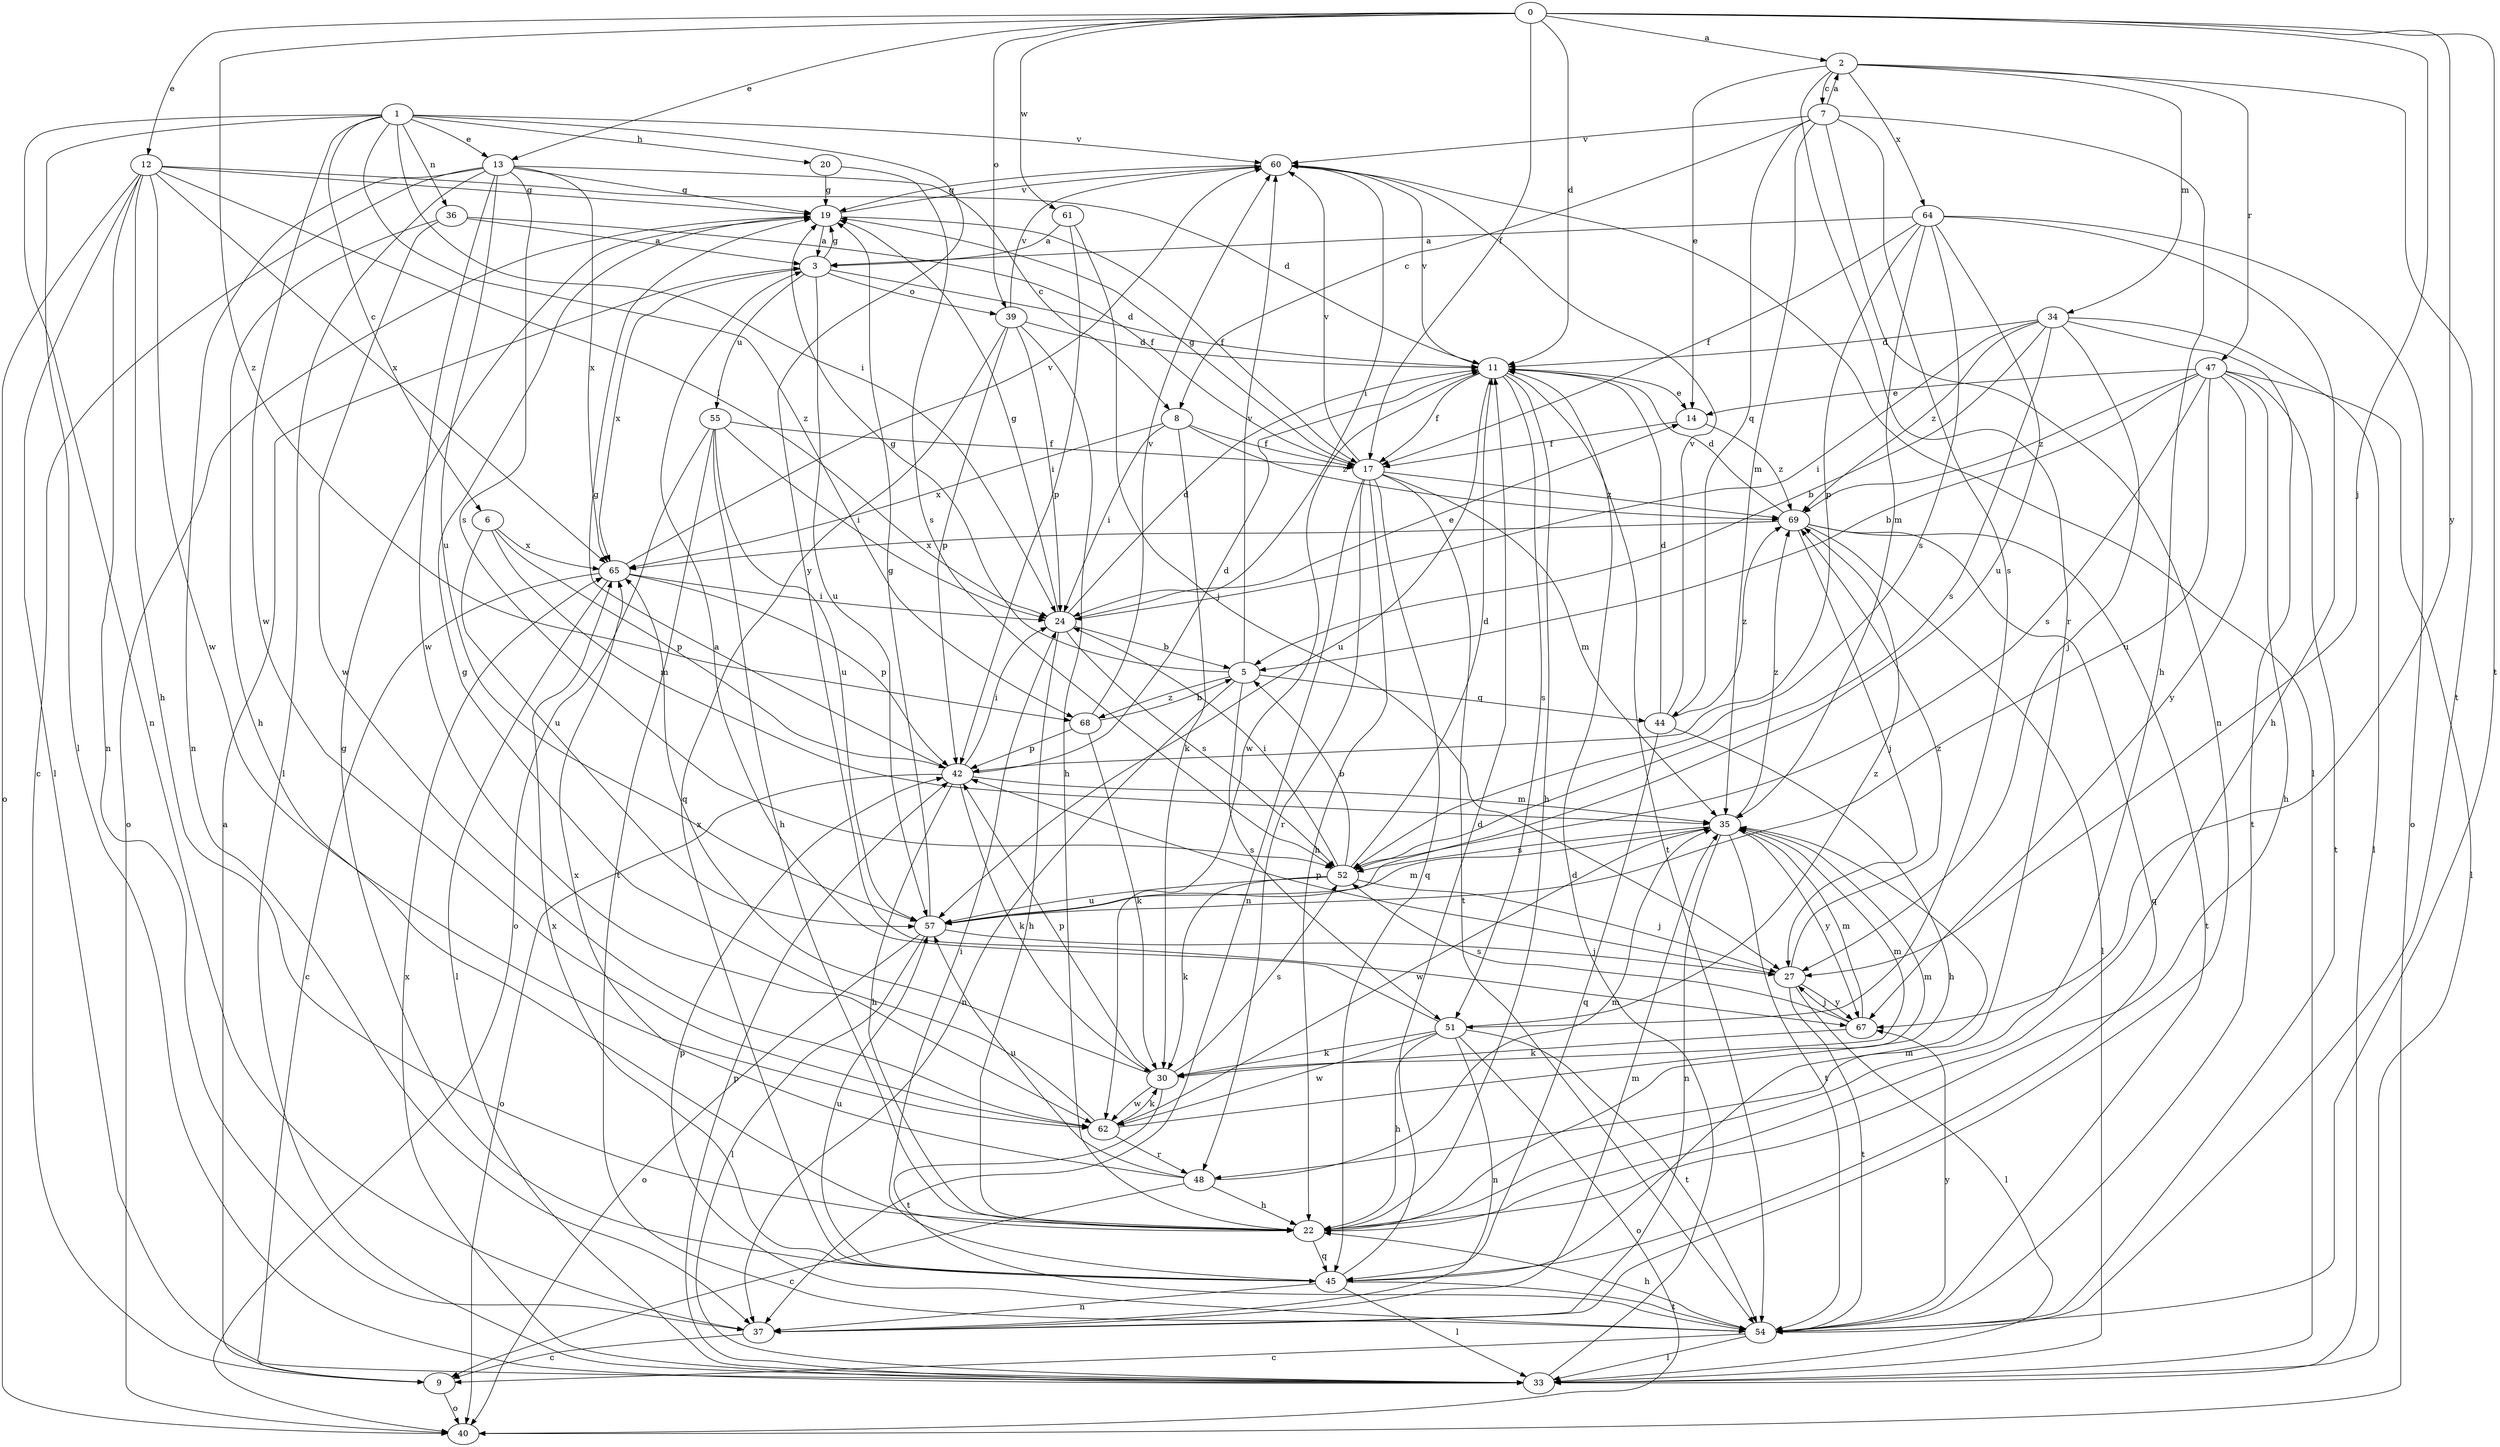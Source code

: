 strict digraph  {
0;
1;
2;
3;
5;
6;
7;
8;
9;
11;
12;
13;
14;
17;
19;
20;
22;
24;
27;
30;
33;
34;
35;
36;
37;
39;
40;
42;
44;
45;
47;
48;
51;
52;
54;
55;
57;
60;
61;
62;
64;
65;
67;
68;
69;
0 -> 2  [label=a];
0 -> 11  [label=d];
0 -> 12  [label=e];
0 -> 13  [label=e];
0 -> 17  [label=f];
0 -> 27  [label=j];
0 -> 39  [label=o];
0 -> 54  [label=t];
0 -> 61  [label=w];
0 -> 67  [label=y];
0 -> 68  [label=z];
1 -> 6  [label=c];
1 -> 13  [label=e];
1 -> 20  [label=h];
1 -> 24  [label=i];
1 -> 33  [label=l];
1 -> 36  [label=n];
1 -> 37  [label=n];
1 -> 60  [label=v];
1 -> 62  [label=w];
1 -> 67  [label=y];
1 -> 68  [label=z];
2 -> 7  [label=c];
2 -> 14  [label=e];
2 -> 34  [label=m];
2 -> 47  [label=r];
2 -> 48  [label=r];
2 -> 54  [label=t];
2 -> 64  [label=x];
3 -> 11  [label=d];
3 -> 19  [label=g];
3 -> 39  [label=o];
3 -> 55  [label=u];
3 -> 57  [label=u];
3 -> 65  [label=x];
5 -> 19  [label=g];
5 -> 37  [label=n];
5 -> 44  [label=q];
5 -> 51  [label=s];
5 -> 60  [label=v];
5 -> 68  [label=z];
6 -> 35  [label=m];
6 -> 42  [label=p];
6 -> 57  [label=u];
6 -> 65  [label=x];
7 -> 2  [label=a];
7 -> 8  [label=c];
7 -> 22  [label=h];
7 -> 35  [label=m];
7 -> 37  [label=n];
7 -> 44  [label=q];
7 -> 51  [label=s];
7 -> 60  [label=v];
8 -> 17  [label=f];
8 -> 24  [label=i];
8 -> 30  [label=k];
8 -> 65  [label=x];
8 -> 69  [label=z];
9 -> 3  [label=a];
9 -> 40  [label=o];
11 -> 14  [label=e];
11 -> 17  [label=f];
11 -> 22  [label=h];
11 -> 51  [label=s];
11 -> 54  [label=t];
11 -> 57  [label=u];
11 -> 60  [label=v];
11 -> 62  [label=w];
12 -> 11  [label=d];
12 -> 19  [label=g];
12 -> 22  [label=h];
12 -> 24  [label=i];
12 -> 33  [label=l];
12 -> 37  [label=n];
12 -> 40  [label=o];
12 -> 62  [label=w];
12 -> 65  [label=x];
13 -> 8  [label=c];
13 -> 9  [label=c];
13 -> 19  [label=g];
13 -> 33  [label=l];
13 -> 37  [label=n];
13 -> 52  [label=s];
13 -> 57  [label=u];
13 -> 62  [label=w];
13 -> 65  [label=x];
14 -> 17  [label=f];
14 -> 69  [label=z];
17 -> 19  [label=g];
17 -> 22  [label=h];
17 -> 35  [label=m];
17 -> 37  [label=n];
17 -> 45  [label=q];
17 -> 48  [label=r];
17 -> 54  [label=t];
17 -> 60  [label=v];
17 -> 69  [label=z];
19 -> 3  [label=a];
19 -> 17  [label=f];
19 -> 40  [label=o];
19 -> 60  [label=v];
20 -> 19  [label=g];
20 -> 52  [label=s];
22 -> 45  [label=q];
24 -> 5  [label=b];
24 -> 11  [label=d];
24 -> 14  [label=e];
24 -> 19  [label=g];
24 -> 22  [label=h];
24 -> 52  [label=s];
27 -> 33  [label=l];
27 -> 42  [label=p];
27 -> 54  [label=t];
27 -> 67  [label=y];
27 -> 69  [label=z];
30 -> 35  [label=m];
30 -> 42  [label=p];
30 -> 52  [label=s];
30 -> 54  [label=t];
30 -> 62  [label=w];
30 -> 65  [label=x];
33 -> 11  [label=d];
33 -> 42  [label=p];
33 -> 65  [label=x];
34 -> 5  [label=b];
34 -> 11  [label=d];
34 -> 24  [label=i];
34 -> 27  [label=j];
34 -> 33  [label=l];
34 -> 52  [label=s];
34 -> 54  [label=t];
34 -> 69  [label=z];
35 -> 37  [label=n];
35 -> 52  [label=s];
35 -> 54  [label=t];
35 -> 62  [label=w];
35 -> 67  [label=y];
35 -> 69  [label=z];
36 -> 3  [label=a];
36 -> 17  [label=f];
36 -> 22  [label=h];
36 -> 62  [label=w];
37 -> 9  [label=c];
37 -> 35  [label=m];
39 -> 11  [label=d];
39 -> 22  [label=h];
39 -> 24  [label=i];
39 -> 42  [label=p];
39 -> 45  [label=q];
39 -> 60  [label=v];
42 -> 11  [label=d];
42 -> 19  [label=g];
42 -> 22  [label=h];
42 -> 24  [label=i];
42 -> 30  [label=k];
42 -> 35  [label=m];
42 -> 40  [label=o];
44 -> 11  [label=d];
44 -> 22  [label=h];
44 -> 45  [label=q];
44 -> 60  [label=v];
44 -> 69  [label=z];
45 -> 11  [label=d];
45 -> 19  [label=g];
45 -> 24  [label=i];
45 -> 33  [label=l];
45 -> 35  [label=m];
45 -> 37  [label=n];
45 -> 54  [label=t];
45 -> 57  [label=u];
45 -> 65  [label=x];
47 -> 5  [label=b];
47 -> 14  [label=e];
47 -> 22  [label=h];
47 -> 33  [label=l];
47 -> 52  [label=s];
47 -> 54  [label=t];
47 -> 57  [label=u];
47 -> 67  [label=y];
47 -> 69  [label=z];
48 -> 9  [label=c];
48 -> 22  [label=h];
48 -> 35  [label=m];
48 -> 57  [label=u];
48 -> 65  [label=x];
51 -> 3  [label=a];
51 -> 22  [label=h];
51 -> 30  [label=k];
51 -> 37  [label=n];
51 -> 40  [label=o];
51 -> 54  [label=t];
51 -> 62  [label=w];
51 -> 69  [label=z];
52 -> 5  [label=b];
52 -> 11  [label=d];
52 -> 24  [label=i];
52 -> 27  [label=j];
52 -> 30  [label=k];
52 -> 57  [label=u];
54 -> 9  [label=c];
54 -> 22  [label=h];
54 -> 33  [label=l];
54 -> 42  [label=p];
54 -> 67  [label=y];
55 -> 17  [label=f];
55 -> 22  [label=h];
55 -> 24  [label=i];
55 -> 40  [label=o];
55 -> 54  [label=t];
55 -> 57  [label=u];
57 -> 19  [label=g];
57 -> 27  [label=j];
57 -> 33  [label=l];
57 -> 35  [label=m];
57 -> 40  [label=o];
60 -> 19  [label=g];
60 -> 24  [label=i];
60 -> 33  [label=l];
61 -> 3  [label=a];
61 -> 27  [label=j];
61 -> 42  [label=p];
62 -> 19  [label=g];
62 -> 30  [label=k];
62 -> 35  [label=m];
62 -> 48  [label=r];
64 -> 3  [label=a];
64 -> 17  [label=f];
64 -> 22  [label=h];
64 -> 35  [label=m];
64 -> 40  [label=o];
64 -> 42  [label=p];
64 -> 52  [label=s];
64 -> 57  [label=u];
65 -> 9  [label=c];
65 -> 24  [label=i];
65 -> 33  [label=l];
65 -> 42  [label=p];
65 -> 60  [label=v];
67 -> 27  [label=j];
67 -> 30  [label=k];
67 -> 35  [label=m];
67 -> 52  [label=s];
68 -> 5  [label=b];
68 -> 30  [label=k];
68 -> 42  [label=p];
68 -> 60  [label=v];
69 -> 11  [label=d];
69 -> 27  [label=j];
69 -> 33  [label=l];
69 -> 45  [label=q];
69 -> 54  [label=t];
69 -> 65  [label=x];
}
